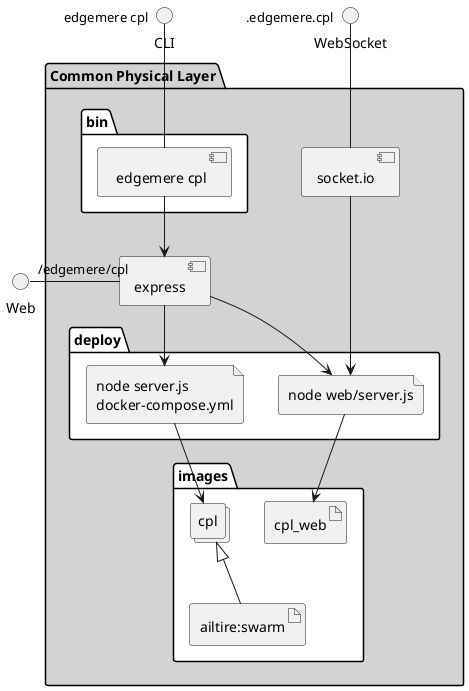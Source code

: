 @startuml
  interface CLI
  interface Web
  interface WebSocket
package "Common Physical Layer" #lightgray {
  component express as REST
  component socket.io as socket
  folder bin #ffffff {
    component " edgemere cpl" as binName
  }
  binName --> REST

  folder deploy #ffffff {
      file "node server.js\ndocker-compose.yml" as cpl_container
      REST --> cpl_container

  
    file "node web/server.js" as web_container
    REST --> web_container
    socket ---> web_container
  
  }
  folder images #ffffff {
    collections "cpl" as cplimage
    artifact "ailtire:swarm" as ailtireswarm
    cplimage <|-- ailtireswarm
    cpl_container --> cplimage

  
      artifact cpl_web
      web_container --> cpl_web
    
  }
}
CLI " edgemere cpl" -- binName
Web "/edgemere/cpl" - REST
WebSocket ".edgemere.cpl" -- socket

@enduml
